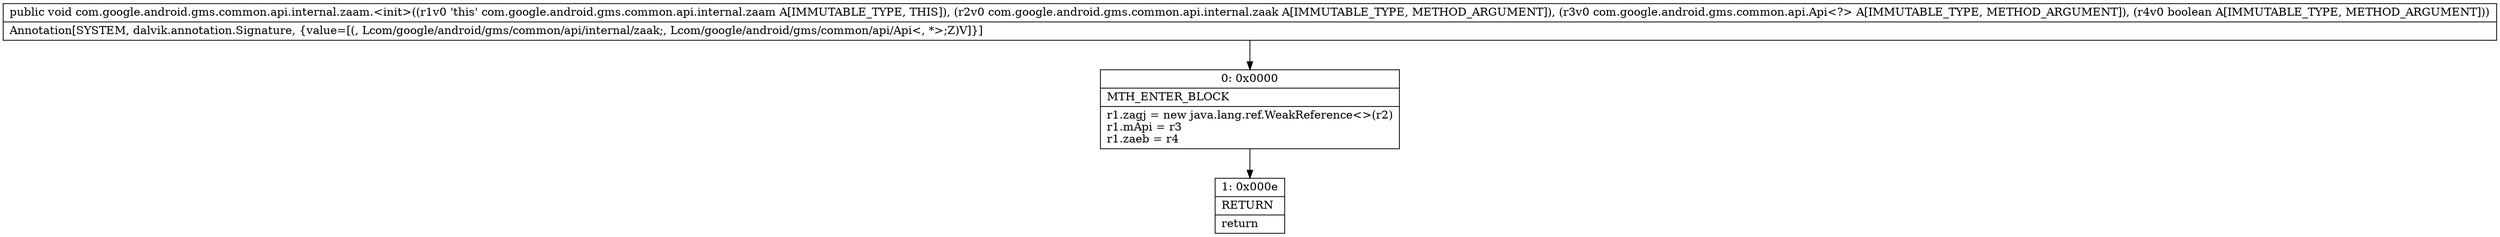 digraph "CFG forcom.google.android.gms.common.api.internal.zaam.\<init\>(Lcom\/google\/android\/gms\/common\/api\/internal\/zaak;Lcom\/google\/android\/gms\/common\/api\/Api;Z)V" {
Node_0 [shape=record,label="{0\:\ 0x0000|MTH_ENTER_BLOCK\l|r1.zagj = new java.lang.ref.WeakReference\<\>(r2)\lr1.mApi = r3\lr1.zaeb = r4\l}"];
Node_1 [shape=record,label="{1\:\ 0x000e|RETURN\l|return\l}"];
MethodNode[shape=record,label="{public void com.google.android.gms.common.api.internal.zaam.\<init\>((r1v0 'this' com.google.android.gms.common.api.internal.zaam A[IMMUTABLE_TYPE, THIS]), (r2v0 com.google.android.gms.common.api.internal.zaak A[IMMUTABLE_TYPE, METHOD_ARGUMENT]), (r3v0 com.google.android.gms.common.api.Api\<?\> A[IMMUTABLE_TYPE, METHOD_ARGUMENT]), (r4v0 boolean A[IMMUTABLE_TYPE, METHOD_ARGUMENT]))  | Annotation[SYSTEM, dalvik.annotation.Signature, \{value=[(, Lcom\/google\/android\/gms\/common\/api\/internal\/zaak;, Lcom\/google\/android\/gms\/common\/api\/Api\<, *\>;Z)V]\}]\l}"];
MethodNode -> Node_0;
Node_0 -> Node_1;
}


